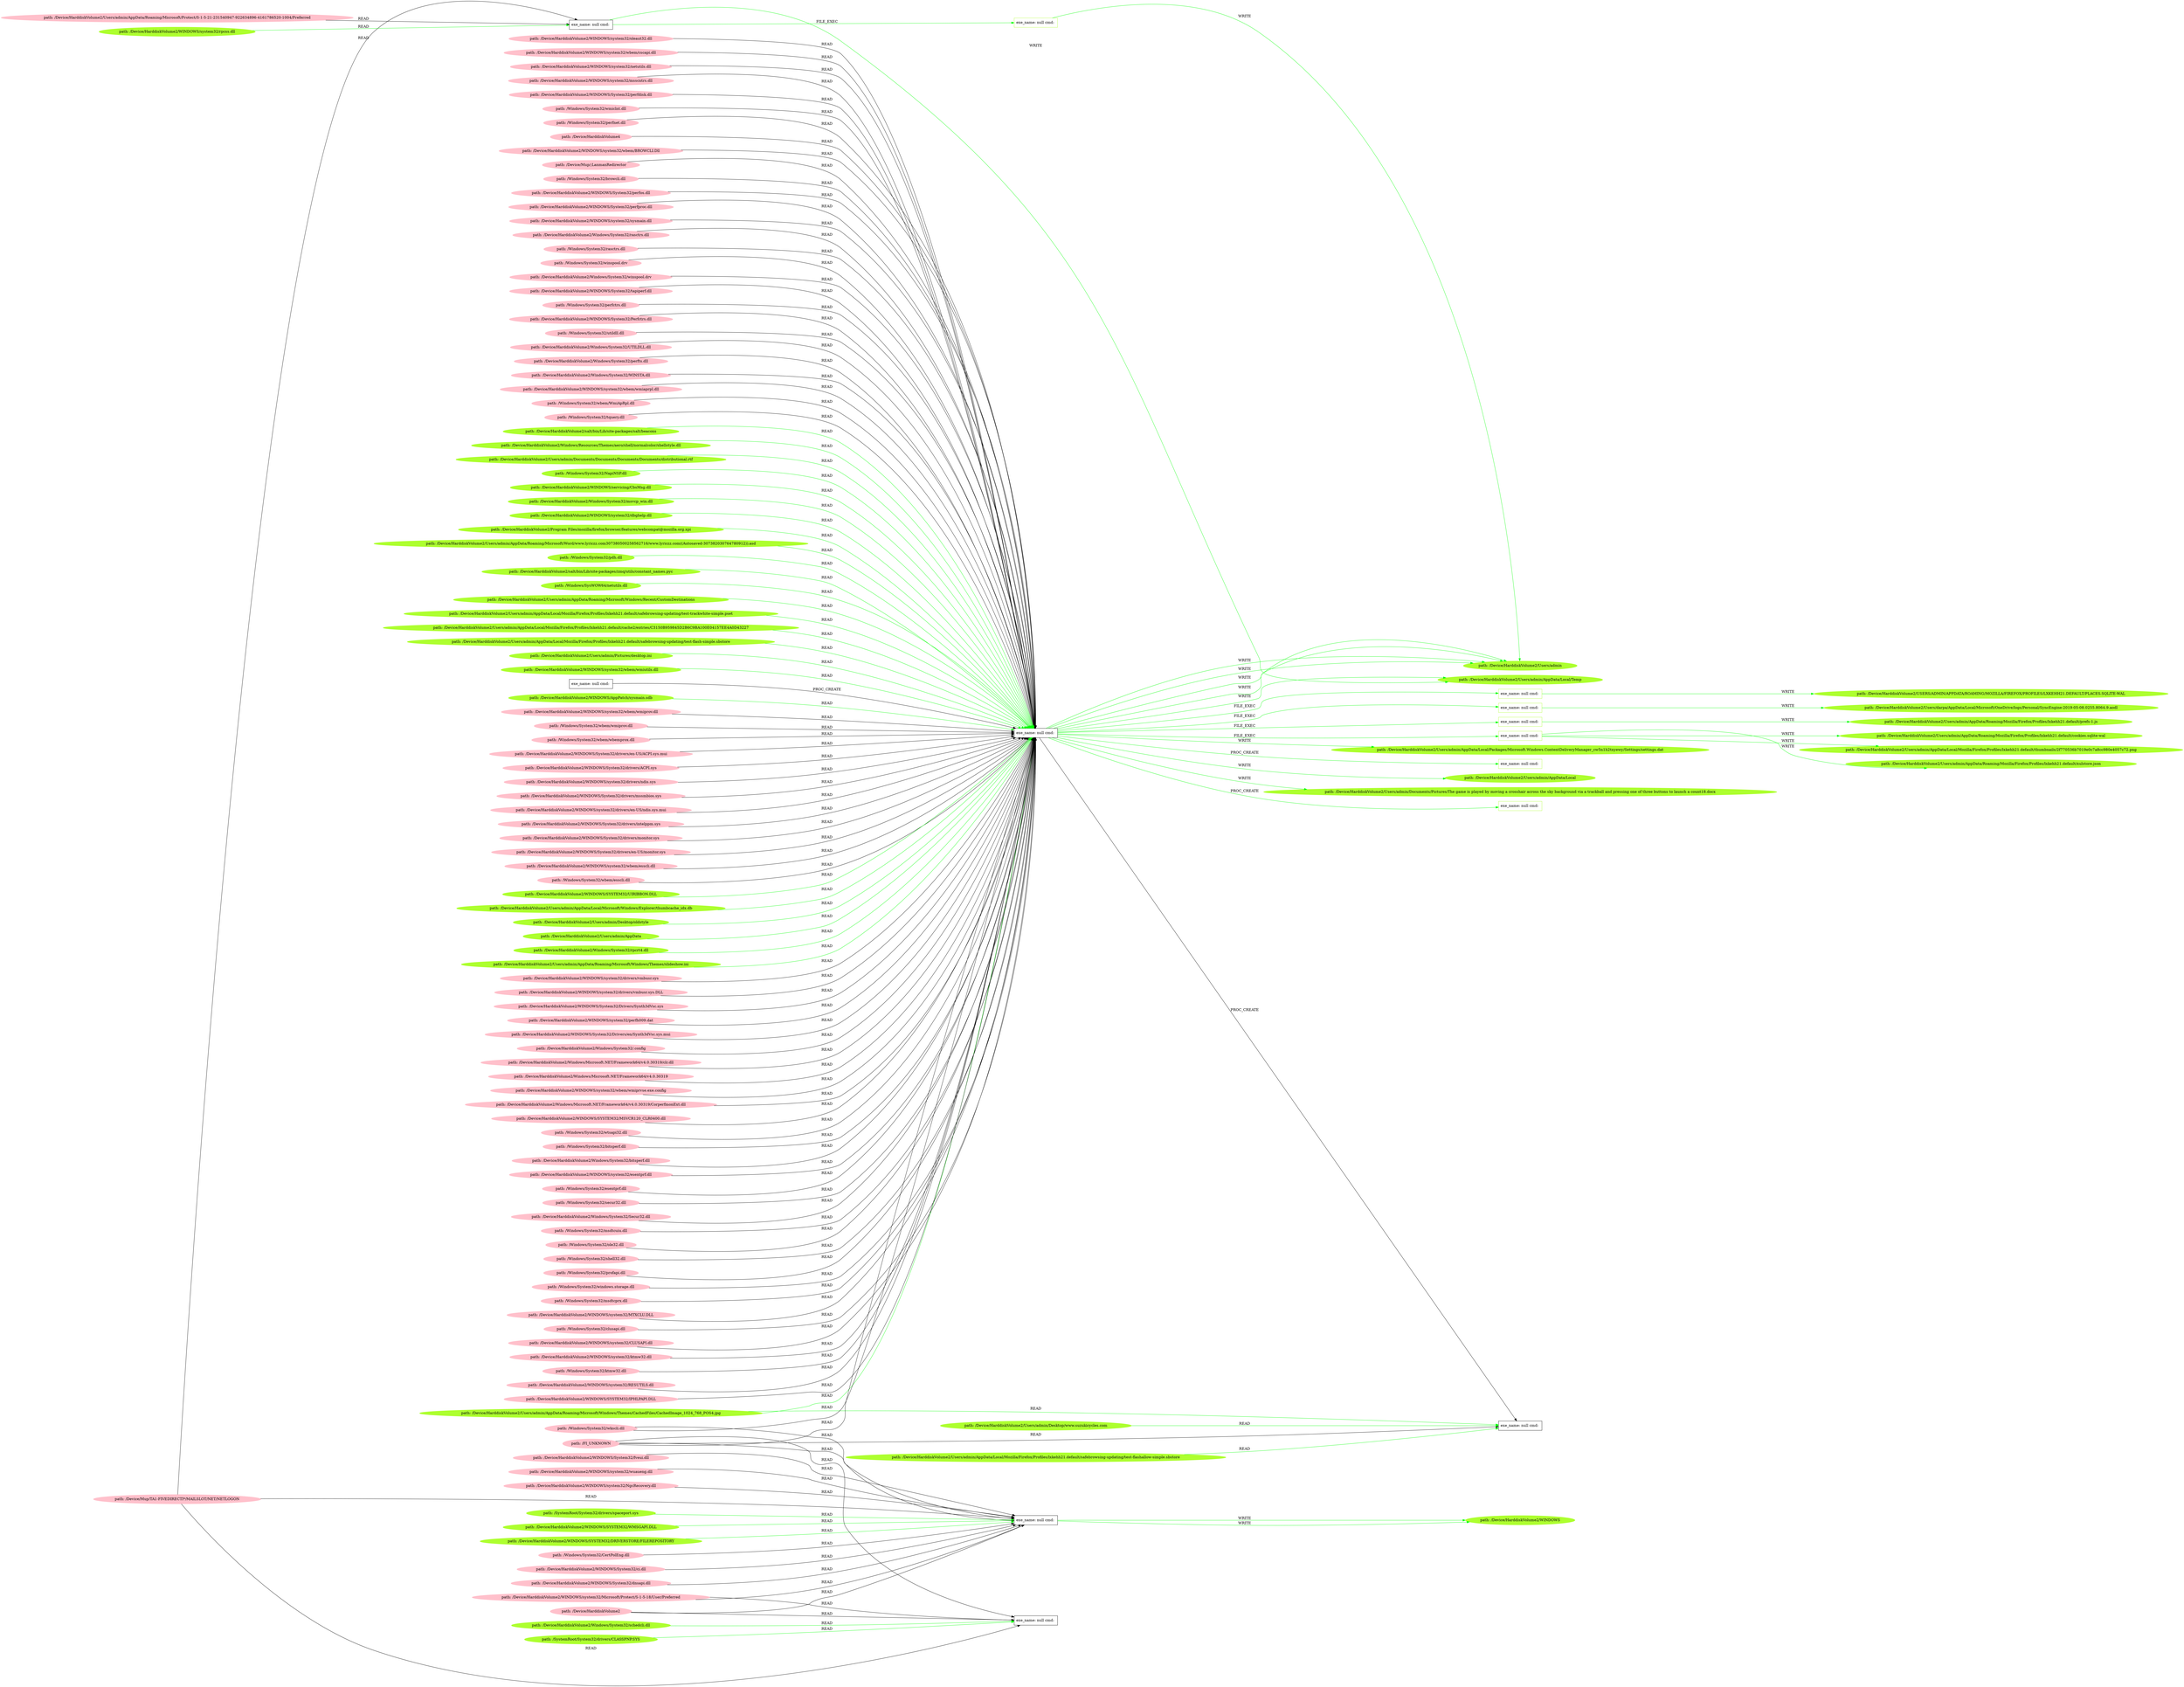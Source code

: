 digraph {
	rankdir=LR
	23 [label="exe_name: null cmd: " color=black shape=box style=solid]
	161 [label="exe_name: null cmd: " color=greenyellow shape=box style=solid]
	23 -> 161 [label=FILE_EXEC color=green]
	33 [label="exe_name: null cmd: " color=black shape=box style=solid]
	173 [label="exe_name: null cmd: " color=greenyellow shape=box style=solid]
	33 -> 173 [label=FILE_EXEC color=green]
	33 [label="exe_name: null cmd: " color=black shape=box style=solid]
	192 [label="exe_name: null cmd: " color=greenyellow shape=box style=solid]
	33 -> 192 [label=FILE_EXEC color=green]
	33 [label="exe_name: null cmd: " color=black shape=box style=solid]
	194 [label="exe_name: null cmd: " color=greenyellow shape=box style=solid]
	33 -> 194 [label=FILE_EXEC color=green]
	33 [label="exe_name: null cmd: " color=black shape=box style=solid]
	210 [label="exe_name: null cmd: " color=greenyellow shape=box style=solid]
	33 -> 210 [label=FILE_EXEC color=green]
	179 [label="path: /Device/HarddiskVolume2/Users/admin/AppData/Roaming/Microsoft/Windows/Themes/CachedFiles/CachedImage_1024_768_POS4.jpg" color=greenyellow shape=oval style=filled]
	33 [label="exe_name: null cmd: " color=black shape=box style=solid]
	179 -> 33 [label=READ color=green]
	180 [label="path: /Device/HarddiskVolume2/Users/admin/Pictures/desktop.ini" color=greenyellow shape=oval style=filled]
	33 [label="exe_name: null cmd: " color=black shape=box style=solid]
	180 -> 33 [label=READ color=green]
	190 [label="path: /Device/HarddiskVolume2/WINDOWS/system32/wbem/wmiutils.dll" color=greenyellow shape=oval style=filled]
	33 [label="exe_name: null cmd: " color=black shape=box style=solid]
	190 -> 33 [label=READ color=green]
	26 [label="exe_name: null cmd: " color=black shape=box style=solid]
	33 [label="exe_name: null cmd: " color=black shape=box style=solid]
	26 -> 33 [label=PROC_CREATE color=black]
	200 [label="path: /Device/HarddiskVolume2/WINDOWS/AppPatch/sysmain.sdb" color=greenyellow shape=oval style=filled]
	33 [label="exe_name: null cmd: " color=black shape=box style=solid]
	200 -> 33 [label=READ color=green]
	33 [label="exe_name: null cmd: " color=black shape=box style=solid]
	177 [label="path: /Device/HarddiskVolume2/Users/admin/AppData/Local/Packages/Microsoft.Windows.ContentDeliveryManager_cw5n1h2txyewy/Settings/settings.dat" color=greenyellow shape=oval style=filled]
	33 -> 177 [label=WRITE color=green]
	140 [label="path: /Device/HarddiskVolume2/WINDOWS/system32/Microsoft/Protect/S-1-5-18/User/Preferred" color=pink shape=oval style=filled]
	24 [label="exe_name: null cmd: " color=black shape=box style=solid]
	140 -> 24 [label=READ color=black]
	91 [label="path: /Device/HarddiskVolume2/WINDOWS/system32/wbem/wmiprov.dll" color=pink shape=oval style=filled]
	33 [label="exe_name: null cmd: " color=black shape=box style=solid]
	91 -> 33 [label=READ color=black]
	46 [label="path: /Windows/System32/wbem/wmiprov.dll" color=pink shape=oval style=filled]
	33 [label="exe_name: null cmd: " color=black shape=box style=solid]
	46 -> 33 [label=READ color=black]
	65 [label="path: /Windows/System32/wbem/wbemprox.dll" color=pink shape=oval style=filled]
	33 [label="exe_name: null cmd: " color=black shape=box style=solid]
	65 -> 33 [label=READ color=black]
	20 [label="path: /Device/HarddiskVolume2/WINDOWS/System32/drivers/en-US/ACPI.sys.mui" color=pink shape=oval style=filled]
	33 [label="exe_name: null cmd: " color=black shape=box style=solid]
	20 -> 33 [label=READ color=black]
	130 [label="path: /Device/HarddiskVolume2/WINDOWS/System32/drivers/ACPI.sys" color=pink shape=oval style=filled]
	33 [label="exe_name: null cmd: " color=black shape=box style=solid]
	130 -> 33 [label=READ color=black]
	121 [label="path: /Device/HarddiskVolume2/WINDOWS/system32/drivers/ndis.sys" color=pink shape=oval style=filled]
	33 [label="exe_name: null cmd: " color=black shape=box style=solid]
	121 -> 33 [label=READ color=black]
	122 [label="path: /Device/HarddiskVolume2/WINDOWS/System32/drivers/mssmbios.sys" color=pink shape=oval style=filled]
	33 [label="exe_name: null cmd: " color=black shape=box style=solid]
	122 -> 33 [label=READ color=black]
	79 [label="path: /Device/HarddiskVolume2/WINDOWS/system32/drivers/en-US/ndis.sys.mui" color=pink shape=oval style=filled]
	33 [label="exe_name: null cmd: " color=black shape=box style=solid]
	79 -> 33 [label=READ color=black]
	18 [label="path: /Device/HarddiskVolume2/WINDOWS/System32/drivers/intelppm.sys" color=pink shape=oval style=filled]
	33 [label="exe_name: null cmd: " color=black shape=box style=solid]
	18 -> 33 [label=READ color=black]
	111 [label="path: /Device/HarddiskVolume2/WINDOWS/System32/drivers/monitor.sys" color=pink shape=oval style=filled]
	33 [label="exe_name: null cmd: " color=black shape=box style=solid]
	111 -> 33 [label=READ color=black]
	56 [label="path: /Device/HarddiskVolume2/WINDOWS/System32/drivers/en-US/monitor.sys" color=pink shape=oval style=filled]
	33 [label="exe_name: null cmd: " color=black shape=box style=solid]
	56 -> 33 [label=READ color=black]
	140 [label="path: /Device/HarddiskVolume2/WINDOWS/system32/Microsoft/Protect/S-1-5-18/User/Preferred" color=pink shape=oval style=filled]
	25 [label="exe_name: null cmd: " color=black shape=box style=solid]
	140 -> 25 [label=READ color=black]
	169 [label="path: /Device/HarddiskVolume2/WINDOWS/SYSTEM32/WMSGAPI.DLL" color=greenyellow shape=oval style=filled]
	24 [label="exe_name: null cmd: " color=black shape=box style=solid]
	169 -> 24 [label=READ color=green]
	134 [label="path: /Device/HarddiskVolume2" color=pink shape=oval style=filled]
	24 [label="exe_name: null cmd: " color=black shape=box style=solid]
	134 -> 24 [label=READ color=black]
	93 [label="path: /Device/HarddiskVolume2/WINDOWS/system32/wbem/esscli.dll" color=pink shape=oval style=filled]
	33 [label="exe_name: null cmd: " color=black shape=box style=solid]
	93 -> 33 [label=READ color=black]
	4 [label="path: /Windows/System32/wbem/esscli.dll" color=pink shape=oval style=filled]
	33 [label="exe_name: null cmd: " color=black shape=box style=solid]
	4 -> 33 [label=READ color=black]
	166 [label="path: /Device/HarddiskVolume2/WINDOWS/SYSTEM32/DRIVERSTORE/FILEREPOSITORY" color=greenyellow shape=oval style=filled]
	24 [label="exe_name: null cmd: " color=black shape=box style=solid]
	166 -> 24 [label=READ color=green]
	206 [label="path: /Device/HarddiskVolume2/WINDOWS/SYSTEM32/UIRIBBON.DLL" color=greenyellow shape=oval style=filled]
	33 [label="exe_name: null cmd: " color=black shape=box style=solid]
	206 -> 33 [label=READ color=green]
	74 [label="path: /Windows/System32/CertPolEng.dll" color=pink shape=oval style=filled]
	24 [label="exe_name: null cmd: " color=black shape=box style=solid]
	74 -> 24 [label=READ color=black]
	58 [label="path: /Device/HarddiskVolume2/WINDOWS/System32/ci.dll" color=pink shape=oval style=filled]
	24 [label="exe_name: null cmd: " color=black shape=box style=solid]
	58 -> 24 [label=READ color=black]
	50 [label="path: /Device/HarddiskVolume2/WINDOWS/System32/dnsapi.dll" color=pink shape=oval style=filled]
	24 [label="exe_name: null cmd: " color=black shape=box style=solid]
	50 -> 24 [label=READ color=black]
	64 [label="path: /Device/HarddiskVolume2/WINDOWS/System32/fveui.dll" color=pink shape=oval style=filled]
	24 [label="exe_name: null cmd: " color=black shape=box style=solid]
	64 -> 24 [label=READ color=black]
	62 [label="path: /Device/HarddiskVolume2/WINDOWS/system32/wuaueng.dll" color=pink shape=oval style=filled]
	24 [label="exe_name: null cmd: " color=black shape=box style=solid]
	62 -> 24 [label=READ color=black]
	60 [label="path: /Device/HarddiskVolume2/WINDOWS/system32/NgcRecovery.dll" color=pink shape=oval style=filled]
	24 [label="exe_name: null cmd: " color=black shape=box style=solid]
	60 -> 24 [label=READ color=black]
	158 [label="path: /Windows/System32/wkscli.dll" color=pink shape=oval style=filled]
	24 [label="exe_name: null cmd: " color=black shape=box style=solid]
	158 -> 24 [label=READ color=black]
	151 [label="path: /Device/Mup/TA1-FIVEDIRECTI*/MAILSLOT/NET/NETLOGON" color=pink shape=oval style=filled]
	24 [label="exe_name: null cmd: " color=black shape=box style=solid]
	151 -> 24 [label=READ color=black]
	181 [label="path: /Device/HarddiskVolume2/Users/admin/AppData/Local/Microsoft/Windows/Explorer/thumbcache_idx.db" color=greenyellow shape=oval style=filled]
	33 [label="exe_name: null cmd: " color=black shape=box style=solid]
	181 -> 33 [label=READ color=green]
	182 [label="path: /Device/HarddiskVolume2/Users/admin/Desktop/oldstyle" color=greenyellow shape=oval style=filled]
	33 [label="exe_name: null cmd: " color=black shape=box style=solid]
	182 -> 33 [label=READ color=green]
	144 [label="path: /FI_UNKNOWN" color=pink shape=oval style=filled]
	24 [label="exe_name: null cmd: " color=black shape=box style=solid]
	144 -> 24 [label=READ color=black]
	179 [label="path: /Device/HarddiskVolume2/Users/admin/AppData/Roaming/Microsoft/Windows/Themes/CachedFiles/CachedImage_1024_768_POS4.jpg" color=greenyellow shape=oval style=filled]
	0 [label="exe_name: null cmd: " color=black shape=box style=solid]
	179 -> 0 [label=READ color=green]
	134 [label="path: /Device/HarddiskVolume2" color=pink shape=oval style=filled]
	25 [label="exe_name: null cmd: " color=black shape=box style=solid]
	134 -> 25 [label=READ color=black]
	137 [label="path: /Device/HarddiskVolume2/Users/admin/AppData/Roaming/Microsoft/Protect/S-1-5-21-231540947-922634896-4161786520-1004/Preferred" color=pink shape=oval style=filled]
	23 [label="exe_name: null cmd: " color=black shape=box style=solid]
	137 -> 23 [label=READ color=black]
	214 [label="path: /Device/HarddiskVolume2/Users/admin/AppData" color=greenyellow shape=oval style=filled]
	33 [label="exe_name: null cmd: " color=black shape=box style=solid]
	214 -> 33 [label=READ color=green]
	164 [label="path: /Device/HarddiskVolume2/WINDOWS/system32/rpcss.dll" color=greenyellow shape=oval style=filled]
	23 [label="exe_name: null cmd: " color=black shape=box style=solid]
	164 -> 23 [label=READ color=green]
	151 [label="path: /Device/Mup/TA1-FIVEDIRECTI*/MAILSLOT/NET/NETLOGON" color=pink shape=oval style=filled]
	25 [label="exe_name: null cmd: " color=black shape=box style=solid]
	151 -> 25 [label=READ color=black]
	144 [label="path: /FI_UNKNOWN" color=pink shape=oval style=filled]
	25 [label="exe_name: null cmd: " color=black shape=box style=solid]
	144 -> 25 [label=READ color=black]
	151 [label="path: /Device/Mup/TA1-FIVEDIRECTI*/MAILSLOT/NET/NETLOGON" color=pink shape=oval style=filled]
	23 [label="exe_name: null cmd: " color=black shape=box style=solid]
	151 -> 23 [label=READ color=black]
	186 [label="path: /Device/HarddiskVolume2/Windows/System32/rpcrt4.dll" color=greenyellow shape=oval style=filled]
	33 [label="exe_name: null cmd: " color=black shape=box style=solid]
	186 -> 33 [label=READ color=green]
	205 [label="path: /Device/HarddiskVolume2/Users/admin/AppData/Roaming/Microsoft/Windows/Themes/slideshow.ini" color=greenyellow shape=oval style=filled]
	33 [label="exe_name: null cmd: " color=black shape=box style=solid]
	205 -> 33 [label=READ color=green]
	116 [label="path: /Device/HarddiskVolume2/WINDOWS/system32/drivers/vmbusr.sys" color=pink shape=oval style=filled]
	33 [label="exe_name: null cmd: " color=black shape=box style=solid]
	116 -> 33 [label=READ color=black]
	45 [label="path: /Device/HarddiskVolume2/WINDOWS/system32/drivers/vmbusr.sys.DLL" color=pink shape=oval style=filled]
	33 [label="exe_name: null cmd: " color=black shape=box style=solid]
	45 -> 33 [label=READ color=black]
	10 [label="path: /Device/HarddiskVolume2/WINDOWS/System32/Drivers/Synth3dVsc.sys" color=pink shape=oval style=filled]
	33 [label="exe_name: null cmd: " color=black shape=box style=solid]
	10 -> 33 [label=READ color=black]
	42 [label="path: /Device/HarddiskVolume2/WINDOWS/system32/perfh009.dat" color=pink shape=oval style=filled]
	33 [label="exe_name: null cmd: " color=black shape=box style=solid]
	42 -> 33 [label=READ color=black]
	68 [label="path: /Device/HarddiskVolume2/WINDOWS/System32/Drivers/en/Synth3dVsc.sys.mui" color=pink shape=oval style=filled]
	33 [label="exe_name: null cmd: " color=black shape=box style=solid]
	68 -> 33 [label=READ color=black]
	118 [label="path: /Device/HarddiskVolume2/Windows/System32/.config" color=pink shape=oval style=filled]
	33 [label="exe_name: null cmd: " color=black shape=box style=solid]
	118 -> 33 [label=READ color=black]
	98 [label="path: /Device/HarddiskVolume2/Windows/Microsoft.NET/Framework64/v4.0.30319/clr.dll" color=pink shape=oval style=filled]
	33 [label="exe_name: null cmd: " color=black shape=box style=solid]
	98 -> 33 [label=READ color=black]
	6 [label="path: /Device/HarddiskVolume2/Windows/Microsoft.NET/Framework64/v4.0.30319" color=pink shape=oval style=filled]
	33 [label="exe_name: null cmd: " color=black shape=box style=solid]
	6 -> 33 [label=READ color=black]
	107 [label="path: /Device/HarddiskVolume2/WINDOWS/system32/wbem/wmiprvse.exe.config" color=pink shape=oval style=filled]
	33 [label="exe_name: null cmd: " color=black shape=box style=solid]
	107 -> 33 [label=READ color=black]
	27 [label="path: /Device/HarddiskVolume2/Windows/Microsoft.NET/Framework64/v4.0.30319/CorperfmonExt.dll" color=pink shape=oval style=filled]
	33 [label="exe_name: null cmd: " color=black shape=box style=solid]
	27 -> 33 [label=READ color=black]
	103 [label="path: /Device/HarddiskVolume2/WINDOWS/SYSTEM32/MSVCR120_CLR0400.dll" color=pink shape=oval style=filled]
	33 [label="exe_name: null cmd: " color=black shape=box style=solid]
	103 -> 33 [label=READ color=black]
	8 [label="path: /Windows/System32/wtsapi32.dll" color=pink shape=oval style=filled]
	33 [label="exe_name: null cmd: " color=black shape=box style=solid]
	8 -> 33 [label=READ color=black]
	88 [label="path: /Windows/System32/bitsperf.dll" color=pink shape=oval style=filled]
	33 [label="exe_name: null cmd: " color=black shape=box style=solid]
	88 -> 33 [label=READ color=black]
	44 [label="path: /Device/HarddiskVolume2/Windows/System32/bitsperf.dll" color=pink shape=oval style=filled]
	33 [label="exe_name: null cmd: " color=black shape=box style=solid]
	44 -> 33 [label=READ color=black]
	96 [label="path: /Device/HarddiskVolume2/WINDOWS/system32/esentprf.dll" color=pink shape=oval style=filled]
	33 [label="exe_name: null cmd: " color=black shape=box style=solid]
	96 -> 33 [label=READ color=black]
	55 [label="path: /Windows/System32/esentprf.dll" color=pink shape=oval style=filled]
	33 [label="exe_name: null cmd: " color=black shape=box style=solid]
	55 -> 33 [label=READ color=black]
	119 [label="path: /Windows/System32/secur32.dll" color=pink shape=oval style=filled]
	33 [label="exe_name: null cmd: " color=black shape=box style=solid]
	119 -> 33 [label=READ color=black]
	71 [label="path: /Device/HarddiskVolume2/Windows/System32/Secur32.dll" color=pink shape=oval style=filled]
	33 [label="exe_name: null cmd: " color=black shape=box style=solid]
	71 -> 33 [label=READ color=black]
	34 [label="path: /Windows/System32/msdtcuiu.dll" color=pink shape=oval style=filled]
	33 [label="exe_name: null cmd: " color=black shape=box style=solid]
	34 -> 33 [label=READ color=black]
	13 [label="path: /Windows/System32/ole32.dll" color=pink shape=oval style=filled]
	33 [label="exe_name: null cmd: " color=black shape=box style=solid]
	13 -> 33 [label=READ color=black]
	126 [label="path: /Windows/System32/shell32.dll" color=pink shape=oval style=filled]
	33 [label="exe_name: null cmd: " color=black shape=box style=solid]
	126 -> 33 [label=READ color=black]
	11 [label="path: /Windows/System32/profapi.dll" color=pink shape=oval style=filled]
	33 [label="exe_name: null cmd: " color=black shape=box style=solid]
	11 -> 33 [label=READ color=black]
	101 [label="path: /Windows/System32/windows.storage.dll" color=pink shape=oval style=filled]
	33 [label="exe_name: null cmd: " color=black shape=box style=solid]
	101 -> 33 [label=READ color=black]
	106 [label="path: /Windows/System32/msdtcprx.dll" color=pink shape=oval style=filled]
	33 [label="exe_name: null cmd: " color=black shape=box style=solid]
	106 -> 33 [label=READ color=black]
	110 [label="path: /Device/HarddiskVolume2/WINDOWS/system32/MTXCLU.DLL" color=pink shape=oval style=filled]
	33 [label="exe_name: null cmd: " color=black shape=box style=solid]
	110 -> 33 [label=READ color=black]
	29 [label="path: /Windows/System32/clusapi.dll" color=pink shape=oval style=filled]
	33 [label="exe_name: null cmd: " color=black shape=box style=solid]
	29 -> 33 [label=READ color=black]
	109 [label="path: /Device/HarddiskVolume2/WINDOWS/system32/CLUSAPI.dll" color=pink shape=oval style=filled]
	33 [label="exe_name: null cmd: " color=black shape=box style=solid]
	109 -> 33 [label=READ color=black]
	113 [label="path: /Device/HarddiskVolume2/WINDOWS/system32/ktmw32.dll" color=pink shape=oval style=filled]
	33 [label="exe_name: null cmd: " color=black shape=box style=solid]
	113 -> 33 [label=READ color=black]
	104 [label="path: /Windows/System32/ktmw32.dll" color=pink shape=oval style=filled]
	33 [label="exe_name: null cmd: " color=black shape=box style=solid]
	104 -> 33 [label=READ color=black]
	108 [label="path: /Device/HarddiskVolume2/WINDOWS/system32/RESUTILS.dll" color=pink shape=oval style=filled]
	33 [label="exe_name: null cmd: " color=black shape=box style=solid]
	108 -> 33 [label=READ color=black]
	57 [label="path: /Device/HarddiskVolume2/WINDOWS/SYSTEM32/IPHLPAPI.DLL" color=pink shape=oval style=filled]
	33 [label="exe_name: null cmd: " color=black shape=box style=solid]
	57 -> 33 [label=READ color=black]
	82 [label="path: /Device/HarddiskVolume2/WINDOWS/system32/oleaut32.dll" color=pink shape=oval style=filled]
	33 [label="exe_name: null cmd: " color=black shape=box style=solid]
	82 -> 33 [label=READ color=black]
	158 [label="path: /Windows/System32/wkscli.dll" color=pink shape=oval style=filled]
	33 [label="exe_name: null cmd: " color=black shape=box style=solid]
	158 -> 33 [label=READ color=black]
	77 [label="path: /Device/HarddiskVolume2/WINDOWS/system32/wbem/cscapi.dll" color=pink shape=oval style=filled]
	33 [label="exe_name: null cmd: " color=black shape=box style=solid]
	77 -> 33 [label=READ color=black]
	51 [label="path: /Device/HarddiskVolume2/WINDOWS/system32/netutils.dll" color=pink shape=oval style=filled]
	33 [label="exe_name: null cmd: " color=black shape=box style=solid]
	51 -> 33 [label=READ color=black]
	128 [label="path: /Device/HarddiskVolume2/WINDOWS/system32/msscntrs.dll" color=pink shape=oval style=filled]
	33 [label="exe_name: null cmd: " color=black shape=box style=solid]
	128 -> 33 [label=READ color=black]
	12 [label="path: /Device/HarddiskVolume2/WINDOWS/System32/perfdisk.dll" color=pink shape=oval style=filled]
	33 [label="exe_name: null cmd: " color=black shape=box style=solid]
	12 -> 33 [label=READ color=black]
	123 [label="path: /Windows/System32/wmiclnt.dll" color=pink shape=oval style=filled]
	33 [label="exe_name: null cmd: " color=black shape=box style=solid]
	123 -> 33 [label=READ color=black]
	114 [label="path: /Windows/System32/perfnet.dll" color=pink shape=oval style=filled]
	33 [label="exe_name: null cmd: " color=black shape=box style=solid]
	114 -> 33 [label=READ color=black]
	85 [label="path: /Device/HarddiskVolume4" color=pink shape=oval style=filled]
	33 [label="exe_name: null cmd: " color=black shape=box style=solid]
	85 -> 33 [label=READ color=black]
	127 [label="path: /Device/HarddiskVolume2/WINDOWS/system32/wbem/BROWCLI.Dll" color=pink shape=oval style=filled]
	33 [label="exe_name: null cmd: " color=black shape=box style=solid]
	127 -> 33 [label=READ color=black]
	22 [label="path: /Device/Mup/;LanmanRedirector" color=pink shape=oval style=filled]
	33 [label="exe_name: null cmd: " color=black shape=box style=solid]
	22 -> 33 [label=READ color=black]
	30 [label="path: /Windows/System32/browcli.dll" color=pink shape=oval style=filled]
	33 [label="exe_name: null cmd: " color=black shape=box style=solid]
	30 -> 33 [label=READ color=black]
	144 [label="path: /FI_UNKNOWN" color=pink shape=oval style=filled]
	33 [label="exe_name: null cmd: " color=black shape=box style=solid]
	144 -> 33 [label=READ color=black]
	120 [label="path: /Device/HarddiskVolume2/WINDOWS/System32/perfos.dll" color=pink shape=oval style=filled]
	33 [label="exe_name: null cmd: " color=black shape=box style=solid]
	120 -> 33 [label=READ color=black]
	155 [label="path: /Device/HarddiskVolume2/WINDOWS/System32/perfproc.dll" color=pink shape=oval style=filled]
	33 [label="exe_name: null cmd: " color=black shape=box style=solid]
	155 -> 33 [label=READ color=black]
	14 [label="path: /Device/HarddiskVolume2/WINDOWS/system32/sysmain.dll" color=pink shape=oval style=filled]
	33 [label="exe_name: null cmd: " color=black shape=box style=solid]
	14 -> 33 [label=READ color=black]
	9 [label="path: /Device/HarddiskVolume2/Windows/System32/rasctrs.dll" color=pink shape=oval style=filled]
	33 [label="exe_name: null cmd: " color=black shape=box style=solid]
	9 -> 33 [label=READ color=black]
	86 [label="path: /Windows/System32/rasctrs.dll" color=pink shape=oval style=filled]
	33 [label="exe_name: null cmd: " color=black shape=box style=solid]
	86 -> 33 [label=READ color=black]
	90 [label="path: /Windows/System32/winspool.drv" color=pink shape=oval style=filled]
	33 [label="exe_name: null cmd: " color=black shape=box style=solid]
	90 -> 33 [label=READ color=black]
	7 [label="path: /Device/HarddiskVolume2/Windows/System32/winspool.drv" color=pink shape=oval style=filled]
	33 [label="exe_name: null cmd: " color=black shape=box style=solid]
	7 -> 33 [label=READ color=black]
	72 [label="path: /Device/HarddiskVolume2/WINDOWS/System32/tapiperf.dll" color=pink shape=oval style=filled]
	33 [label="exe_name: null cmd: " color=black shape=box style=solid]
	72 -> 33 [label=READ color=black]
	94 [label="path: /Windows/System32/perfctrs.dll" color=pink shape=oval style=filled]
	33 [label="exe_name: null cmd: " color=black shape=box style=solid]
	94 -> 33 [label=READ color=black]
	99 [label="path: /Device/HarddiskVolume2/WINDOWS/System32/Perfctrs.dll" color=pink shape=oval style=filled]
	33 [label="exe_name: null cmd: " color=black shape=box style=solid]
	99 -> 33 [label=READ color=black]
	92 [label="path: /Windows/System32/utildll.dll" color=pink shape=oval style=filled]
	33 [label="exe_name: null cmd: " color=black shape=box style=solid]
	92 -> 33 [label=READ color=black]
	28 [label="path: /Device/HarddiskVolume2/Windows/System32/UTILDLL.dll" color=pink shape=oval style=filled]
	33 [label="exe_name: null cmd: " color=black shape=box style=solid]
	28 -> 33 [label=READ color=black]
	76 [label="path: /Device/HarddiskVolume2/Windows/System32/perfts.dll" color=pink shape=oval style=filled]
	33 [label="exe_name: null cmd: " color=black shape=box style=solid]
	76 -> 33 [label=READ color=black]
	15 [label="path: /Device/HarddiskVolume2/Windows/System32/WINSTA.dll" color=pink shape=oval style=filled]
	33 [label="exe_name: null cmd: " color=black shape=box style=solid]
	15 -> 33 [label=READ color=black]
	21 [label="path: /Device/HarddiskVolume2/WINDOWS/system32/wbem/wmiaprpl.dll" color=pink shape=oval style=filled]
	33 [label="exe_name: null cmd: " color=black shape=box style=solid]
	21 -> 33 [label=READ color=black]
	70 [label="path: /Windows/System32/wbem/WmiApRpl.dll" color=pink shape=oval style=filled]
	33 [label="exe_name: null cmd: " color=black shape=box style=solid]
	70 -> 33 [label=READ color=black]
	59 [label="path: /Windows/System32/tquery.dll" color=pink shape=oval style=filled]
	33 [label="exe_name: null cmd: " color=black shape=box style=solid]
	59 -> 33 [label=READ color=black]
	33 [label="exe_name: null cmd: " color=black shape=box style=solid]
	0 [label="exe_name: null cmd: " color=black shape=box style=solid]
	33 -> 0 [label=PROC_CREATE color=black]
	176 [label="path: /Device/HarddiskVolume2/salt/bin/Lib/site-packages/salt/beacons" color=greenyellow shape=oval style=filled]
	33 [label="exe_name: null cmd: " color=black shape=box style=solid]
	176 -> 33 [label=READ color=green]
	144 [label="path: /FI_UNKNOWN" color=pink shape=oval style=filled]
	0 [label="exe_name: null cmd: " color=black shape=box style=solid]
	144 -> 0 [label=READ color=black]
	198 [label="path: /Device/HarddiskVolume2/Windows/Resources/Themes/aero/shell/normalcolor/shellstyle.dll" color=greenyellow shape=oval style=filled]
	33 [label="exe_name: null cmd: " color=black shape=box style=solid]
	198 -> 33 [label=READ color=green]
	170 [label="path: /Device/HarddiskVolume2/Windows/System32/schedcli.dll" color=greenyellow shape=oval style=filled]
	25 [label="exe_name: null cmd: " color=black shape=box style=solid]
	170 -> 25 [label=READ color=green]
	24 [label="exe_name: null cmd: " color=black shape=box style=solid]
	167 [label="path: /Device/HarddiskVolume2/WINDOWS" color=greenyellow shape=oval style=filled]
	24 -> 167 [label=WRITE color=green]
	188 [label="path: /Device/HarddiskVolume2/Users/admin/Documents/Documents/Documents/Documents/distributional.rtf" color=greenyellow shape=oval style=filled]
	33 [label="exe_name: null cmd: " color=black shape=box style=solid]
	188 -> 33 [label=READ color=green]
	201 [label="path: /Windows/System32/NapiNSP.dll" color=greenyellow shape=oval style=filled]
	33 [label="exe_name: null cmd: " color=black shape=box style=solid]
	201 -> 33 [label=READ color=green]
	173 [label="exe_name: null cmd: " color=greenyellow shape=box style=solid]
	174 [label="path: /Device/HarddiskVolume2/USERS/ADMIN/APPDATA/ROAMING/MOZILLA/FIREFOX/PROFILES/LXKEHH21.DEFAULT/PLACES.SQLITE-WAL" color=greenyellow shape=oval style=filled]
	173 -> 174 [label=WRITE color=green]
	184 [label="path: /Device/HarddiskVolume2/WINDOWS/servicing/CbsMsg.dll" color=greenyellow shape=oval style=filled]
	33 [label="exe_name: null cmd: " color=black shape=box style=solid]
	184 -> 33 [label=READ color=green]
	33 [label="exe_name: null cmd: " color=black shape=box style=solid]
	163 [label="path: /Device/HarddiskVolume2/Users/admin/AppData/Local/Temp" color=greenyellow shape=oval style=filled]
	33 -> 163 [label=WRITE color=green]
	192 [label="exe_name: null cmd: " color=greenyellow shape=box style=solid]
	193 [label="path: /Device/HarddiskVolume2/Users/darpa/AppData/Local/Microsoft/OneDrive/logs/Personal/SyncEngine-2019-05-08.0255.8064.9.aodl" color=greenyellow shape=oval style=filled]
	192 -> 193 [label=WRITE color=green]
	215 [label="path: /Device/HarddiskVolume2/Windows/System32/msvcp_win.dll" color=greenyellow shape=oval style=filled]
	33 [label="exe_name: null cmd: " color=black shape=box style=solid]
	215 -> 33 [label=READ color=green]
	23 [label="exe_name: null cmd: " color=black shape=box style=solid]
	163 [label="path: /Device/HarddiskVolume2/Users/admin/AppData/Local/Temp" color=greenyellow shape=oval style=filled]
	23 -> 163 [label=WRITE color=green]
	33 [label="exe_name: null cmd: " color=black shape=box style=solid]
	202 [label="path: /Device/HarddiskVolume2/Users/admin/Documents/Pictures/The game is played by moving a crosshair across the sky background via a trackball and pressing one of three buttons to launch a count18.docx" color=greenyellow shape=oval style=filled]
	33 -> 202 [label=WRITE color=green]
	218 [label="path: /Device/HarddiskVolume2/Users/admin/Desktop/www.suzukicycles.com" color=greenyellow shape=oval style=filled]
	0 [label="exe_name: null cmd: " color=black shape=box style=solid]
	218 -> 0 [label=READ color=green]
	217 [label="path: /Device/HarddiskVolume2/WINDOWS/system32/dbghelp.dll" color=greenyellow shape=oval style=filled]
	33 [label="exe_name: null cmd: " color=black shape=box style=solid]
	217 -> 33 [label=READ color=green]
	197 [label="path: /Device/HarddiskVolume2/Program Files/mozilla/firefox/browser/features/webcompat@mozilla.org.xpi" color=greenyellow shape=oval style=filled]
	33 [label="exe_name: null cmd: " color=black shape=box style=solid]
	197 -> 33 [label=READ color=green]
	199 [label="path: /Device/HarddiskVolume2/Users/admin/AppData/Roaming/Microsoft/Word/www.lyriczz.com307380500258562716/www.lyriczz.com((Autosaved-307382030764780912)).asd" color=greenyellow shape=oval style=filled]
	33 [label="exe_name: null cmd: " color=black shape=box style=solid]
	199 -> 33 [label=READ color=green]
	33 [label="exe_name: null cmd: " color=black shape=box style=solid]
	209 [label="exe_name: null cmd: " color=greenyellow shape=box style=solid]
	33 -> 209 [label=PROC_CREATE color=green]
	210 [label="exe_name: null cmd: " color=greenyellow shape=box style=solid]
	213 [label="path: /Device/HarddiskVolume2/Users/admin/AppData/Roaming/Mozilla/Firefox/Profiles/lxkehh21.default/cookies.sqlite-wal" color=greenyellow shape=oval style=filled]
	210 -> 213 [label=WRITE color=green]
	210 [label="exe_name: null cmd: " color=greenyellow shape=box style=solid]
	212 [label="path: /Device/HarddiskVolume2/Users/admin/AppData/Local/Mozilla/Firefox/Profiles/lxkehh21.default/thumbnails/2f770536b7019e0c7a8cc980e4057c72.png" color=greenyellow shape=oval style=filled]
	210 -> 212 [label=WRITE color=green]
	210 [label="exe_name: null cmd: " color=greenyellow shape=box style=solid]
	211 [label="path: /Device/HarddiskVolume2/Users/admin/AppData/Roaming/Mozilla/Firefox/Profiles/lxkehh21.default/xulstore.json" color=greenyellow shape=oval style=filled]
	210 -> 211 [label=WRITE color=green]
	194 [label="exe_name: null cmd: " color=greenyellow shape=box style=solid]
	195 [label="path: /Device/HarddiskVolume2/Users/admin/AppData/Roaming/Mozilla/Firefox/Profiles/lxkehh21.default/prefs-1.js" color=greenyellow shape=oval style=filled]
	194 -> 195 [label=WRITE color=green]
	172 [label="path: /Windows/System32/pdh.dll" color=greenyellow shape=oval style=filled]
	33 [label="exe_name: null cmd: " color=black shape=box style=solid]
	172 -> 33 [label=READ color=green]
	33 [label="exe_name: null cmd: " color=black shape=box style=solid]
	162 [label="path: /Device/HarddiskVolume2/Users/admin" color=greenyellow shape=oval style=filled]
	33 -> 162 [label=WRITE color=green]
	33 [label="exe_name: null cmd: " color=black shape=box style=solid]
	185 [label="exe_name: null cmd: " color=greenyellow shape=box style=solid]
	33 -> 185 [label=PROC_CREATE color=green]
	161 [label="exe_name: null cmd: " color=greenyellow shape=box style=solid]
	162 [label="path: /Device/HarddiskVolume2/Users/admin" color=greenyellow shape=oval style=filled]
	161 -> 162 [label=WRITE color=green]
	165 [label="path: /SystemRoot/System32/drivers/spaceport.sys" color=greenyellow shape=oval style=filled]
	24 [label="exe_name: null cmd: " color=black shape=box style=solid]
	165 -> 24 [label=READ color=green]
	171 [label="path: /SystemRoot/System32/drivers/CLASSPNP.SYS" color=greenyellow shape=oval style=filled]
	25 [label="exe_name: null cmd: " color=black shape=box style=solid]
	171 -> 25 [label=READ color=green]
	24 [label="exe_name: null cmd: " color=black shape=box style=solid]
	167 [label="path: /Device/HarddiskVolume2/WINDOWS" color=greenyellow shape=oval style=filled]
	24 -> 167 [label=WRITE color=green]
	33 [label="exe_name: null cmd: " color=black shape=box style=solid]
	162 [label="path: /Device/HarddiskVolume2/Users/admin" color=greenyellow shape=oval style=filled]
	33 -> 162 [label=WRITE color=green]
	187 [label="path: /Device/HarddiskVolume2/salt/bin/Lib/site-packages/zmq/utils/constant_names.pyc" color=greenyellow shape=oval style=filled]
	33 [label="exe_name: null cmd: " color=black shape=box style=solid]
	187 -> 33 [label=READ color=green]
	33 [label="exe_name: null cmd: " color=black shape=box style=solid]
	162 [label="path: /Device/HarddiskVolume2/Users/admin" color=greenyellow shape=oval style=filled]
	33 -> 162 [label=WRITE color=green]
	196 [label="path: /Windows/SysWOW64/netutils.dll" color=greenyellow shape=oval style=filled]
	33 [label="exe_name: null cmd: " color=black shape=box style=solid]
	196 -> 33 [label=READ color=green]
	33 [label="exe_name: null cmd: " color=black shape=box style=solid]
	191 [label="path: /Device/HarddiskVolume2/Users/admin/AppData/Local" color=greenyellow shape=oval style=filled]
	33 -> 191 [label=WRITE color=green]
	33 [label="exe_name: null cmd: " color=black shape=box style=solid]
	162 [label="path: /Device/HarddiskVolume2/Users/admin" color=greenyellow shape=oval style=filled]
	33 -> 162 [label=WRITE color=green]
	204 [label="path: /Device/HarddiskVolume2/Users/admin/AppData/Roaming/Microsoft/Windows/Recent/CustomDestinations" color=greenyellow shape=oval style=filled]
	33 [label="exe_name: null cmd: " color=black shape=box style=solid]
	204 -> 33 [label=READ color=green]
	208 [label="path: /Device/HarddiskVolume2/Users/admin/AppData/Local/Mozilla/Firefox/Profiles/lxkehh21.default/safebrowsing-updating/test-trackwhite-simple.pset" color=greenyellow shape=oval style=filled]
	33 [label="exe_name: null cmd: " color=black shape=box style=solid]
	208 -> 33 [label=READ color=green]
	207 [label="path: /Device/HarddiskVolume2/Users/admin/AppData/Local/Mozilla/Firefox/Profiles/lxkehh21.default/cache2/entries/C3150B959845D2B6C9BA100E04157EE4A0D43227" color=greenyellow shape=oval style=filled]
	33 [label="exe_name: null cmd: " color=black shape=box style=solid]
	207 -> 33 [label=READ color=green]
	183 [label="path: /Device/HarddiskVolume2/Users/admin/AppData/Local/Mozilla/Firefox/Profiles/lxkehh21.default/safebrowsing-updating/test-flash-simple.sbstore" color=greenyellow shape=oval style=filled]
	33 [label="exe_name: null cmd: " color=black shape=box style=solid]
	183 -> 33 [label=READ color=green]
	219 [label="path: /Device/HarddiskVolume2/Users/admin/AppData/Local/Mozilla/Firefox/Profiles/lxkehh21.default/safebrowsing-updating/test-flashallow-simple.sbstore" color=greenyellow shape=oval style=filled]
	0 [label="exe_name: null cmd: " color=black shape=box style=solid]
	219 -> 0 [label=READ color=green]
}
